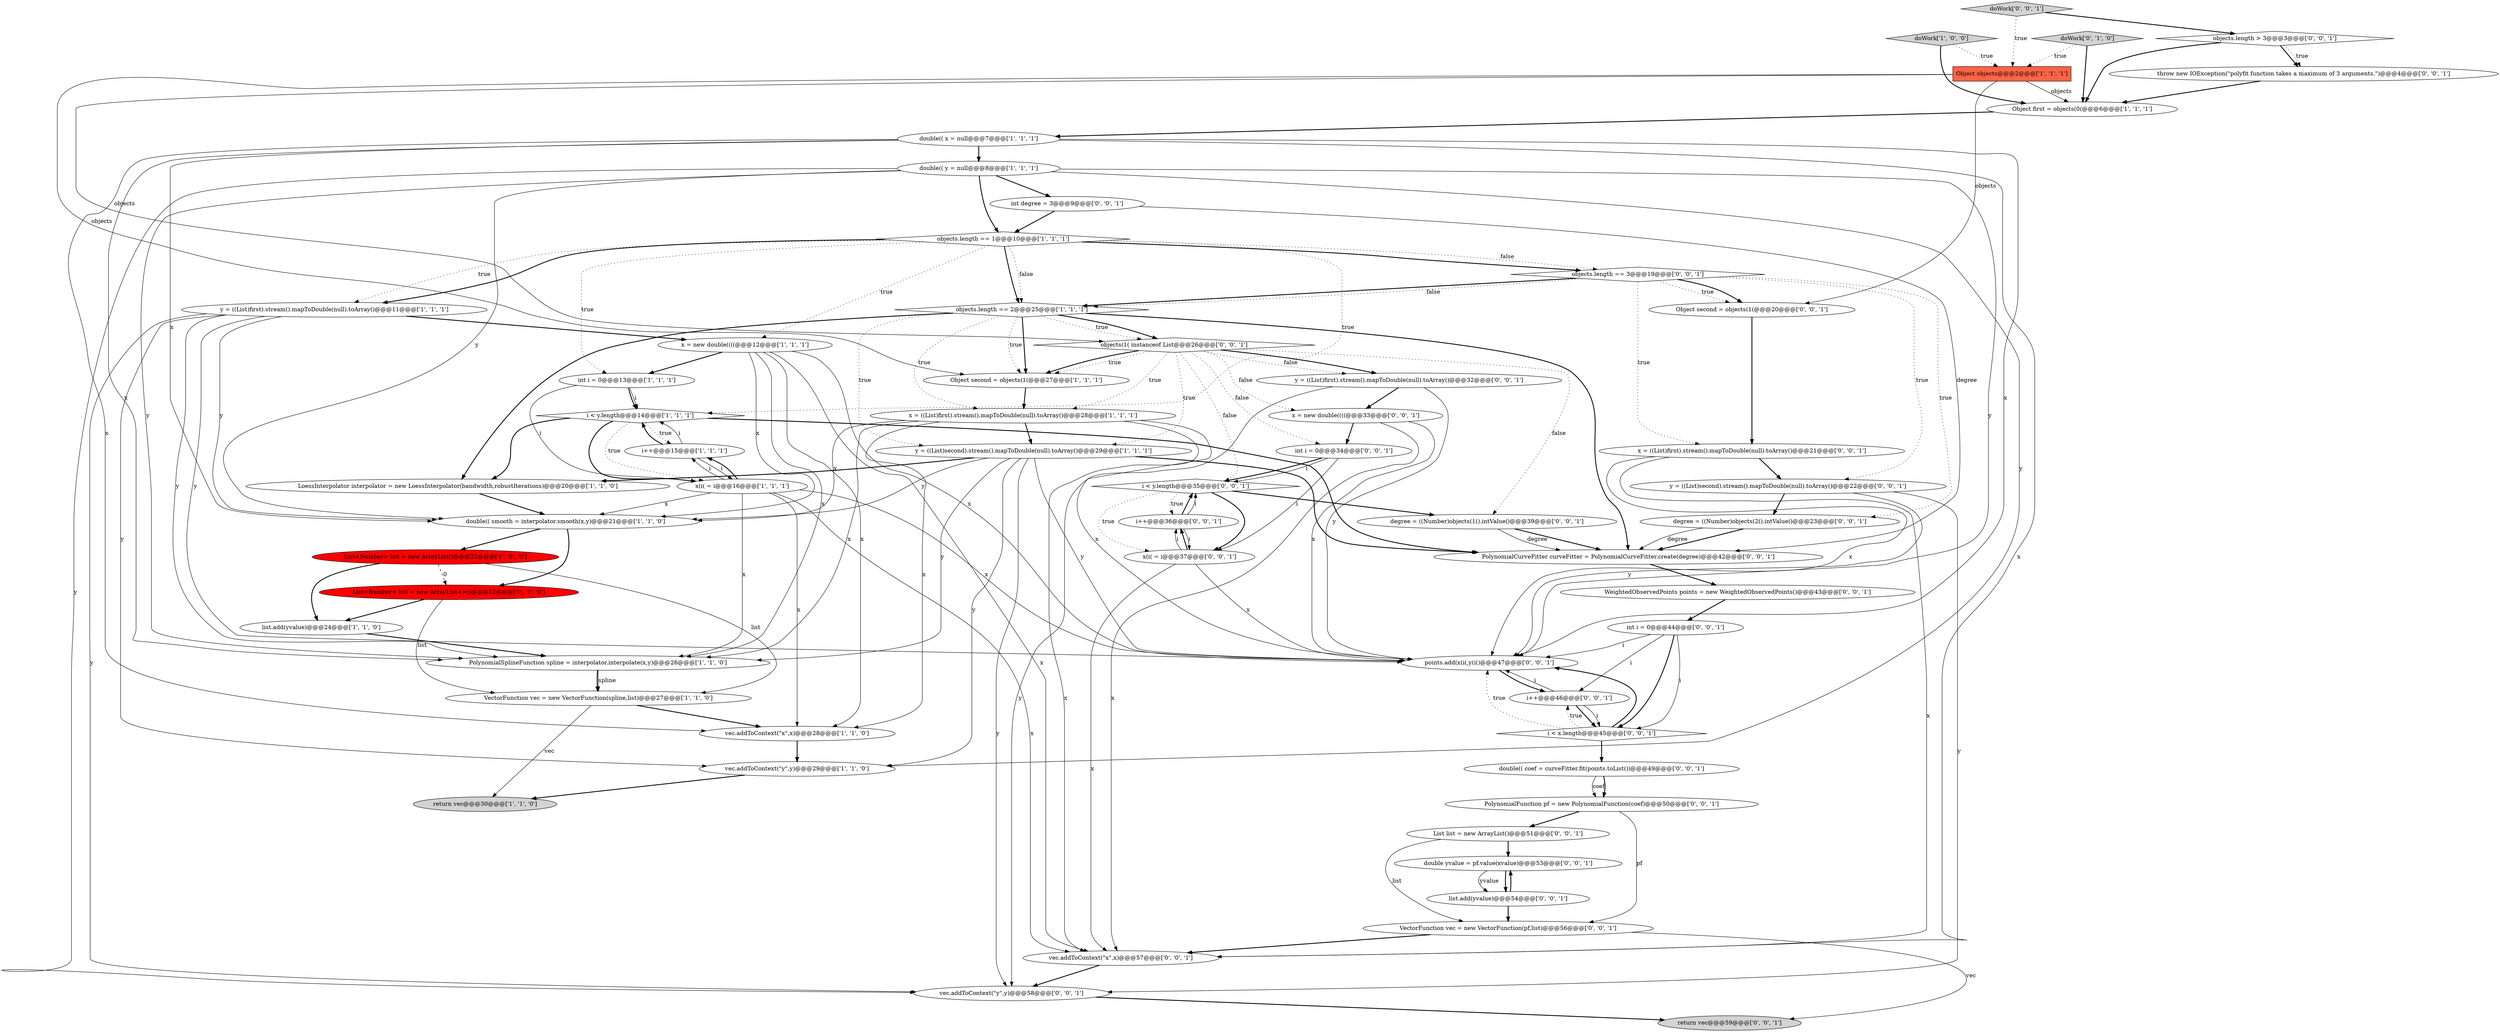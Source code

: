 digraph {
37 [style = filled, label = "int degree = 3@@@9@@@['0', '0', '1']", fillcolor = white, shape = ellipse image = "AAA0AAABBB3BBB"];
52 [style = filled, label = "WeightedObservedPoints points = new WeightedObservedPoints()@@@43@@@['0', '0', '1']", fillcolor = white, shape = ellipse image = "AAA0AAABBB3BBB"];
9 [style = filled, label = "Object second = objects(1(@@@27@@@['1', '1', '1']", fillcolor = white, shape = ellipse image = "AAA0AAABBB1BBB"];
31 [style = filled, label = "double yvalue = pf.value(xvalue)@@@53@@@['0', '0', '1']", fillcolor = white, shape = ellipse image = "AAA0AAABBB3BBB"];
39 [style = filled, label = "int i = 0@@@44@@@['0', '0', '1']", fillcolor = white, shape = ellipse image = "AAA0AAABBB3BBB"];
21 [style = filled, label = "double(( x = null@@@7@@@['1', '1', '1']", fillcolor = white, shape = ellipse image = "AAA0AAABBB1BBB"];
7 [style = filled, label = "i++@@@15@@@['1', '1', '1']", fillcolor = white, shape = ellipse image = "AAA0AAABBB1BBB"];
46 [style = filled, label = "i < x.length@@@45@@@['0', '0', '1']", fillcolor = white, shape = diamond image = "AAA0AAABBB3BBB"];
8 [style = filled, label = "y = ((List)second).stream().mapToDouble(null).toArray()@@@29@@@['1', '1', '1']", fillcolor = white, shape = ellipse image = "AAA0AAABBB1BBB"];
27 [style = filled, label = "x = new double((((@@@33@@@['0', '0', '1']", fillcolor = white, shape = ellipse image = "AAA0AAABBB3BBB"];
26 [style = filled, label = "doWork['0', '1', '0']", fillcolor = lightgray, shape = diamond image = "AAA0AAABBB2BBB"];
42 [style = filled, label = "points.add(x(i(,y(i()@@@47@@@['0', '0', '1']", fillcolor = white, shape = ellipse image = "AAA0AAABBB3BBB"];
0 [style = filled, label = "double(( smooth = interpolator.smooth(x,y)@@@21@@@['1', '1', '0']", fillcolor = white, shape = ellipse image = "AAA0AAABBB1BBB"];
18 [style = filled, label = "objects.length == 2@@@25@@@['1', '1', '1']", fillcolor = white, shape = diamond image = "AAA0AAABBB1BBB"];
16 [style = filled, label = "VectorFunction vec = new VectorFunction(spline,list)@@@27@@@['1', '1', '0']", fillcolor = white, shape = ellipse image = "AAA0AAABBB1BBB"];
41 [style = filled, label = "i++@@@36@@@['0', '0', '1']", fillcolor = white, shape = ellipse image = "AAA0AAABBB3BBB"];
22 [style = filled, label = "list.add(yvalue)@@@24@@@['1', '1', '0']", fillcolor = white, shape = ellipse image = "AAA0AAABBB1BBB"];
35 [style = filled, label = "return vec@@@59@@@['0', '0', '1']", fillcolor = lightgray, shape = ellipse image = "AAA0AAABBB3BBB"];
12 [style = filled, label = "vec.addToContext(\"y\",y)@@@29@@@['1', '1', '0']", fillcolor = white, shape = ellipse image = "AAA0AAABBB1BBB"];
10 [style = filled, label = "Object first = objects(0(@@@6@@@['1', '1', '1']", fillcolor = white, shape = ellipse image = "AAA0AAABBB1BBB"];
43 [style = filled, label = "objects.length > 3@@@3@@@['0', '0', '1']", fillcolor = white, shape = diamond image = "AAA0AAABBB3BBB"];
40 [style = filled, label = "List list = new ArrayList()@@@51@@@['0', '0', '1']", fillcolor = white, shape = ellipse image = "AAA0AAABBB3BBB"];
2 [style = filled, label = "List<Number> list = new ArrayList()@@@22@@@['1', '0', '0']", fillcolor = red, shape = ellipse image = "AAA1AAABBB1BBB"];
44 [style = filled, label = "x = ((List)first).stream().mapToDouble(null).toArray()@@@21@@@['0', '0', '1']", fillcolor = white, shape = ellipse image = "AAA0AAABBB3BBB"];
19 [style = filled, label = "Object objects@@@2@@@['1', '1', '1']", fillcolor = tomato, shape = box image = "AAA0AAABBB1BBB"];
13 [style = filled, label = "return vec@@@30@@@['1', '1', '0']", fillcolor = lightgray, shape = ellipse image = "AAA0AAABBB1BBB"];
53 [style = filled, label = "vec.addToContext(\"y\",y)@@@58@@@['0', '0', '1']", fillcolor = white, shape = ellipse image = "AAA0AAABBB3BBB"];
23 [style = filled, label = "i < y.length@@@14@@@['1', '1', '1']", fillcolor = white, shape = diamond image = "AAA0AAABBB1BBB"];
56 [style = filled, label = "objects(1( instanceof List@@@26@@@['0', '0', '1']", fillcolor = white, shape = diamond image = "AAA0AAABBB3BBB"];
36 [style = filled, label = "y = ((List)second).stream().mapToDouble(null).toArray()@@@22@@@['0', '0', '1']", fillcolor = white, shape = ellipse image = "AAA0AAABBB3BBB"];
51 [style = filled, label = "VectorFunction vec = new VectorFunction(pf,list)@@@56@@@['0', '0', '1']", fillcolor = white, shape = ellipse image = "AAA0AAABBB3BBB"];
4 [style = filled, label = "int i = 0@@@13@@@['1', '1', '1']", fillcolor = white, shape = ellipse image = "AAA0AAABBB1BBB"];
1 [style = filled, label = "y = ((List)first).stream().mapToDouble(null).toArray()@@@11@@@['1', '1', '1']", fillcolor = white, shape = ellipse image = "AAA0AAABBB1BBB"];
49 [style = filled, label = "objects.length == 3@@@19@@@['0', '0', '1']", fillcolor = white, shape = diamond image = "AAA0AAABBB3BBB"];
32 [style = filled, label = "throw new IOException(\"polyfit function takes a maximum of 3 arguments.\")@@@4@@@['0', '0', '1']", fillcolor = white, shape = ellipse image = "AAA0AAABBB3BBB"];
17 [style = filled, label = "vec.addToContext(\"x\",x)@@@28@@@['1', '1', '0']", fillcolor = white, shape = ellipse image = "AAA0AAABBB1BBB"];
20 [style = filled, label = "x(i( = i@@@16@@@['1', '1', '1']", fillcolor = white, shape = ellipse image = "AAA0AAABBB1BBB"];
34 [style = filled, label = "Object second = objects(1(@@@20@@@['0', '0', '1']", fillcolor = white, shape = ellipse image = "AAA0AAABBB3BBB"];
29 [style = filled, label = "degree = ((Number)objects(1().intValue()@@@39@@@['0', '0', '1']", fillcolor = white, shape = ellipse image = "AAA0AAABBB3BBB"];
6 [style = filled, label = "doWork['1', '0', '0']", fillcolor = lightgray, shape = diamond image = "AAA0AAABBB1BBB"];
30 [style = filled, label = "double(( coef = curveFitter.fit(points.toList())@@@49@@@['0', '0', '1']", fillcolor = white, shape = ellipse image = "AAA0AAABBB3BBB"];
25 [style = filled, label = "List<Number> list = new ArrayList<>()@@@22@@@['0', '1', '0']", fillcolor = red, shape = ellipse image = "AAA1AAABBB2BBB"];
55 [style = filled, label = "vec.addToContext(\"x\",x)@@@57@@@['0', '0', '1']", fillcolor = white, shape = ellipse image = "AAA0AAABBB3BBB"];
48 [style = filled, label = "degree = ((Number)objects(2().intValue()@@@23@@@['0', '0', '1']", fillcolor = white, shape = ellipse image = "AAA0AAABBB3BBB"];
45 [style = filled, label = "y = ((List)first).stream().mapToDouble(null).toArray()@@@32@@@['0', '0', '1']", fillcolor = white, shape = ellipse image = "AAA0AAABBB3BBB"];
38 [style = filled, label = "i < y.length@@@35@@@['0', '0', '1']", fillcolor = white, shape = diamond image = "AAA0AAABBB3BBB"];
58 [style = filled, label = "x(i( = i@@@37@@@['0', '0', '1']", fillcolor = white, shape = ellipse image = "AAA0AAABBB3BBB"];
11 [style = filled, label = "objects.length == 1@@@10@@@['1', '1', '1']", fillcolor = white, shape = diamond image = "AAA0AAABBB1BBB"];
5 [style = filled, label = "PolynomialSplineFunction spline = interpolator.interpolate(x,y)@@@26@@@['1', '1', '0']", fillcolor = white, shape = ellipse image = "AAA0AAABBB1BBB"];
24 [style = filled, label = "LoessInterpolator interpolator = new LoessInterpolator(bandwidth,robustIterations)@@@20@@@['1', '1', '0']", fillcolor = white, shape = ellipse image = "AAA0AAABBB1BBB"];
47 [style = filled, label = "i++@@@46@@@['0', '0', '1']", fillcolor = white, shape = ellipse image = "AAA0AAABBB3BBB"];
57 [style = filled, label = "list.add(yvalue)@@@54@@@['0', '0', '1']", fillcolor = white, shape = ellipse image = "AAA0AAABBB3BBB"];
14 [style = filled, label = "x = new double((((@@@12@@@['1', '1', '1']", fillcolor = white, shape = ellipse image = "AAA0AAABBB1BBB"];
28 [style = filled, label = "int i = 0@@@34@@@['0', '0', '1']", fillcolor = white, shape = ellipse image = "AAA0AAABBB3BBB"];
50 [style = filled, label = "PolynomialCurveFitter curveFitter = PolynomialCurveFitter.create(degree)@@@42@@@['0', '0', '1']", fillcolor = white, shape = ellipse image = "AAA0AAABBB3BBB"];
15 [style = filled, label = "x = ((List)first).stream().mapToDouble(null).toArray()@@@28@@@['1', '1', '1']", fillcolor = white, shape = ellipse image = "AAA0AAABBB1BBB"];
54 [style = filled, label = "doWork['0', '0', '1']", fillcolor = lightgray, shape = diamond image = "AAA0AAABBB3BBB"];
33 [style = filled, label = "PolynomialFunction pf = new PolynomialFunction(coef)@@@50@@@['0', '0', '1']", fillcolor = white, shape = ellipse image = "AAA0AAABBB3BBB"];
3 [style = filled, label = "double(( y = null@@@8@@@['1', '1', '1']", fillcolor = white, shape = ellipse image = "AAA0AAABBB1BBB"];
57->31 [style = bold, label=""];
56->8 [style = dotted, label="true"];
25->22 [style = bold, label=""];
41->58 [style = solid, label="i"];
26->10 [style = bold, label=""];
37->11 [style = bold, label=""];
38->41 [style = dotted, label="true"];
11->1 [style = dotted, label="true"];
1->12 [style = solid, label="y"];
27->28 [style = bold, label=""];
49->34 [style = dotted, label="true"];
28->38 [style = bold, label=""];
45->27 [style = bold, label=""];
18->15 [style = dotted, label="true"];
7->23 [style = solid, label="i"];
26->19 [style = dotted, label="true"];
25->16 [style = solid, label="list"];
6->19 [style = dotted, label="true"];
14->0 [style = solid, label="x"];
56->27 [style = dotted, label="false"];
58->41 [style = solid, label="i"];
56->28 [style = dotted, label="false"];
45->53 [style = solid, label="y"];
0->25 [style = bold, label=""];
39->46 [style = solid, label="i"];
56->15 [style = dotted, label="true"];
33->51 [style = solid, label="pf"];
1->53 [style = solid, label="y"];
58->42 [style = solid, label="x"];
14->5 [style = solid, label="x"];
49->36 [style = dotted, label="true"];
18->56 [style = dotted, label="true"];
40->31 [style = bold, label=""];
36->53 [style = solid, label="y"];
15->42 [style = solid, label="x"];
21->3 [style = bold, label=""];
49->48 [style = dotted, label="true"];
46->42 [style = bold, label=""];
3->42 [style = solid, label="y"];
19->34 [style = solid, label="objects"];
37->50 [style = solid, label="degree"];
31->57 [style = solid, label="yvalue"];
28->58 [style = solid, label="i"];
30->33 [style = solid, label="coef"];
54->19 [style = dotted, label="true"];
15->0 [style = solid, label="x"];
57->51 [style = bold, label=""];
1->5 [style = solid, label="y"];
24->0 [style = bold, label=""];
8->53 [style = solid, label="y"];
3->5 [style = solid, label="y"];
19->9 [style = solid, label="objects"];
2->16 [style = solid, label="list"];
11->14 [style = dotted, label="true"];
47->42 [style = solid, label="i"];
20->42 [style = solid, label="x"];
3->11 [style = bold, label=""];
43->32 [style = bold, label=""];
48->50 [style = bold, label=""];
18->8 [style = dotted, label="true"];
18->56 [style = bold, label=""];
10->21 [style = bold, label=""];
16->17 [style = bold, label=""];
43->32 [style = dotted, label="true"];
22->5 [style = bold, label=""];
32->10 [style = bold, label=""];
11->18 [style = bold, label=""];
56->9 [style = bold, label=""];
21->42 [style = solid, label="x"];
18->50 [style = bold, label=""];
20->55 [style = solid, label="x"];
53->35 [style = bold, label=""];
20->5 [style = solid, label="x"];
4->23 [style = solid, label="i"];
11->49 [style = dotted, label="false"];
31->57 [style = bold, label=""];
49->44 [style = dotted, label="true"];
7->23 [style = bold, label=""];
49->18 [style = bold, label=""];
18->9 [style = bold, label=""];
43->10 [style = bold, label=""];
41->38 [style = bold, label=""];
3->53 [style = solid, label="y"];
20->7 [style = bold, label=""];
4->23 [style = bold, label=""];
44->42 [style = solid, label="x"];
56->38 [style = dotted, label="false"];
14->4 [style = bold, label=""];
19->10 [style = solid, label="objects"];
8->24 [style = bold, label=""];
3->0 [style = solid, label="y"];
4->20 [style = solid, label="i"];
28->38 [style = solid, label="i"];
23->20 [style = bold, label=""];
18->24 [style = bold, label=""];
20->7 [style = solid, label="i"];
39->46 [style = bold, label=""];
11->18 [style = dotted, label="false"];
3->37 [style = bold, label=""];
30->33 [style = bold, label=""];
54->43 [style = bold, label=""];
58->55 [style = solid, label="x"];
46->47 [style = dotted, label="true"];
5->16 [style = solid, label="spline"];
42->47 [style = bold, label=""];
47->46 [style = solid, label="i"];
11->4 [style = dotted, label="true"];
15->55 [style = solid, label="x"];
40->51 [style = solid, label="list"];
23->7 [style = dotted, label="true"];
36->42 [style = solid, label="y"];
27->55 [style = solid, label="x"];
44->55 [style = solid, label="x"];
5->16 [style = bold, label=""];
19->56 [style = solid, label="objects"];
12->13 [style = bold, label=""];
23->20 [style = dotted, label="true"];
17->12 [style = bold, label=""];
1->0 [style = solid, label="y"];
20->0 [style = solid, label="x"];
14->55 [style = solid, label="x"];
56->45 [style = bold, label=""];
46->30 [style = bold, label=""];
29->50 [style = bold, label=""];
27->42 [style = solid, label="x"];
38->58 [style = dotted, label="true"];
3->12 [style = solid, label="y"];
6->10 [style = bold, label=""];
18->9 [style = dotted, label="true"];
34->44 [style = bold, label=""];
49->18 [style = dotted, label="false"];
2->25 [style = dashed, label="0"];
8->50 [style = bold, label=""];
21->5 [style = solid, label="x"];
21->0 [style = solid, label="x"];
11->49 [style = bold, label=""];
15->8 [style = bold, label=""];
48->50 [style = solid, label="degree"];
39->42 [style = solid, label="i"];
23->50 [style = bold, label=""];
15->17 [style = solid, label="x"];
52->39 [style = bold, label=""];
44->36 [style = bold, label=""];
7->20 [style = solid, label="i"];
11->1 [style = bold, label=""];
38->58 [style = bold, label=""];
45->42 [style = solid, label="y"];
38->29 [style = bold, label=""];
0->2 [style = bold, label=""];
11->23 [style = dotted, label="true"];
56->45 [style = dotted, label="false"];
14->17 [style = solid, label="x"];
21->17 [style = solid, label="x"];
47->46 [style = bold, label=""];
29->50 [style = solid, label="degree"];
41->38 [style = solid, label="i"];
56->29 [style = dotted, label="false"];
49->34 [style = bold, label=""];
39->47 [style = solid, label="i"];
8->5 [style = solid, label="y"];
8->42 [style = solid, label="y"];
58->41 [style = bold, label=""];
50->52 [style = bold, label=""];
8->0 [style = solid, label="y"];
51->35 [style = solid, label="vec"];
15->5 [style = solid, label="x"];
23->24 [style = bold, label=""];
21->55 [style = solid, label="x"];
33->40 [style = bold, label=""];
20->17 [style = solid, label="x"];
51->55 [style = bold, label=""];
9->15 [style = bold, label=""];
16->13 [style = solid, label="vec"];
36->48 [style = bold, label=""];
55->53 [style = bold, label=""];
46->42 [style = dotted, label="true"];
8->12 [style = solid, label="y"];
1->14 [style = bold, label=""];
1->42 [style = solid, label="y"];
14->42 [style = solid, label="x"];
2->22 [style = bold, label=""];
56->9 [style = dotted, label="true"];
}
